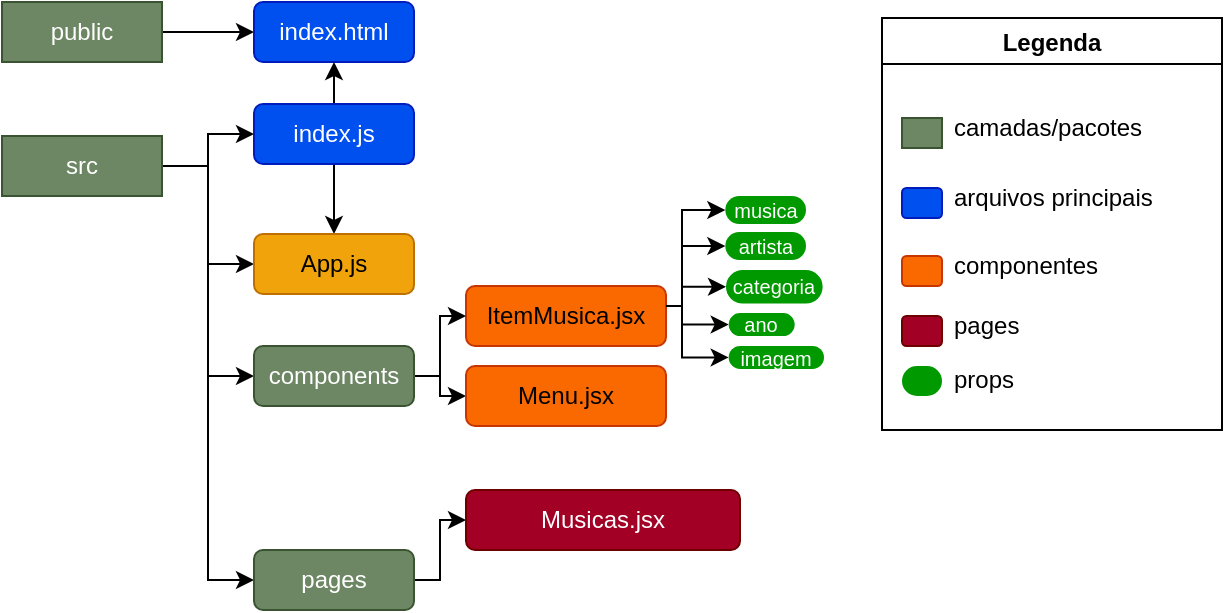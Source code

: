 <mxfile>
    <diagram id="8Cc0NwZecqlzv5SXY3Pg" name="Page-1">
        <mxGraphModel dx="448" dy="365" grid="0" gridSize="10" guides="1" tooltips="1" connect="1" arrows="1" fold="1" page="1" pageScale="1" pageWidth="850" pageHeight="1100" math="0" shadow="0">
            <root>
                <mxCell id="0"/>
                <mxCell id="1" parent="0"/>
                <mxCell id="21" style="edgeStyle=orthogonalEdgeStyle;rounded=0;orthogonalLoop=1;jettySize=auto;html=1;" parent="1" source="2" target="4" edge="1">
                    <mxGeometry relative="1" as="geometry"/>
                </mxCell>
                <mxCell id="2" value="public" style="whiteSpace=wrap;html=1;fillColor=#6d8764;strokeColor=#3A5431;fontColor=#ffffff;" parent="1" vertex="1">
                    <mxGeometry x="20" y="132" width="80" height="30" as="geometry"/>
                </mxCell>
                <mxCell id="22" style="edgeStyle=orthogonalEdgeStyle;rounded=0;orthogonalLoop=1;jettySize=auto;html=1;" parent="1" source="3" target="5" edge="1">
                    <mxGeometry relative="1" as="geometry"/>
                </mxCell>
                <mxCell id="23" style="edgeStyle=orthogonalEdgeStyle;rounded=0;orthogonalLoop=1;jettySize=auto;html=1;entryX=0;entryY=0.5;entryDx=0;entryDy=0;" parent="1" source="3" target="6" edge="1">
                    <mxGeometry relative="1" as="geometry"/>
                </mxCell>
                <mxCell id="146" style="edgeStyle=none;rounded=0;html=1;entryX=0;entryY=0.5;entryDx=0;entryDy=0;" edge="1" parent="1" source="3" target="115">
                    <mxGeometry relative="1" as="geometry">
                        <Array as="points">
                            <mxPoint x="123" y="214"/>
                            <mxPoint x="123" y="260"/>
                            <mxPoint x="123" y="319"/>
                        </Array>
                    </mxGeometry>
                </mxCell>
                <mxCell id="147" style="edgeStyle=none;rounded=0;html=1;entryX=0;entryY=0.5;entryDx=0;entryDy=0;" edge="1" parent="1" source="3" target="116">
                    <mxGeometry relative="1" as="geometry">
                        <Array as="points">
                            <mxPoint x="123" y="214"/>
                            <mxPoint x="123" y="421"/>
                        </Array>
                    </mxGeometry>
                </mxCell>
                <mxCell id="3" value="src" style="whiteSpace=wrap;html=1;fillColor=#6d8764;strokeColor=#3A5431;fontColor=#ffffff;" parent="1" vertex="1">
                    <mxGeometry x="20" y="199" width="80" height="30" as="geometry"/>
                </mxCell>
                <mxCell id="4" value="index.html" style="rounded=1;whiteSpace=wrap;html=1;fillColor=#0050ef;strokeColor=#001DBC;fontColor=#ffffff;" parent="1" vertex="1">
                    <mxGeometry x="146" y="132" width="80" height="30" as="geometry"/>
                </mxCell>
                <mxCell id="24" style="edgeStyle=orthogonalEdgeStyle;rounded=0;orthogonalLoop=1;jettySize=auto;html=1;entryX=0.5;entryY=1;entryDx=0;entryDy=0;" parent="1" source="5" target="4" edge="1">
                    <mxGeometry relative="1" as="geometry"/>
                </mxCell>
                <mxCell id="25" style="edgeStyle=orthogonalEdgeStyle;rounded=0;orthogonalLoop=1;jettySize=auto;html=1;" parent="1" source="5" target="6" edge="1">
                    <mxGeometry relative="1" as="geometry"/>
                </mxCell>
                <mxCell id="5" value="index.js" style="rounded=1;whiteSpace=wrap;html=1;fillColor=#0050ef;strokeColor=#001DBC;fontColor=#ffffff;" parent="1" vertex="1">
                    <mxGeometry x="146" y="183" width="80" height="30" as="geometry"/>
                </mxCell>
                <mxCell id="6" value="App.js" style="rounded=1;whiteSpace=wrap;html=1;fillColor=#f0a30a;strokeColor=#BD7000;fontColor=#000000;" parent="1" vertex="1">
                    <mxGeometry x="146" y="248" width="80" height="30" as="geometry"/>
                </mxCell>
                <mxCell id="11" value="Legenda" style="swimlane;" parent="1" vertex="1">
                    <mxGeometry x="460" y="140" width="170" height="206" as="geometry">
                        <mxRectangle x="490" y="55" width="130" height="23" as="alternateBounds"/>
                    </mxGeometry>
                </mxCell>
                <mxCell id="12" value="" style="whiteSpace=wrap;html=1;fillColor=#6d8764;strokeColor=#3A5431;fontColor=#ffffff;" parent="11" vertex="1">
                    <mxGeometry x="10" y="50" width="20" height="15" as="geometry"/>
                </mxCell>
                <mxCell id="13" value="" style="rounded=1;whiteSpace=wrap;html=1;fillColor=#0050ef;strokeColor=#001DBC;fontColor=#ffffff;" parent="11" vertex="1">
                    <mxGeometry x="10" y="85" width="20" height="15" as="geometry"/>
                </mxCell>
                <mxCell id="15" value="camadas/pacotes" style="text;html=1;align=left;verticalAlign=middle;resizable=0;points=[];autosize=1;strokeColor=none;" parent="11" vertex="1">
                    <mxGeometry x="34" y="45" width="110" height="20" as="geometry"/>
                </mxCell>
                <mxCell id="16" value="arquivos principais" style="text;html=1;align=left;verticalAlign=middle;resizable=0;points=[];autosize=1;strokeColor=none;" parent="11" vertex="1">
                    <mxGeometry x="34" y="80" width="110" height="20" as="geometry"/>
                </mxCell>
                <mxCell id="18" value="componentes" style="text;html=1;align=left;verticalAlign=middle;resizable=0;points=[];autosize=1;strokeColor=none;" parent="11" vertex="1">
                    <mxGeometry x="34" y="114" width="90" height="20" as="geometry"/>
                </mxCell>
                <mxCell id="17" value="" style="rounded=1;whiteSpace=wrap;html=1;fillColor=#fa6800;strokeColor=#C73500;fontColor=#000000;" parent="11" vertex="1">
                    <mxGeometry x="10" y="119" width="20" height="15" as="geometry"/>
                </mxCell>
                <mxCell id="26" value="pages" style="text;html=1;align=left;verticalAlign=middle;resizable=0;points=[];autosize=1;strokeColor=none;" parent="11" vertex="1">
                    <mxGeometry x="34" y="145" width="43" height="18" as="geometry"/>
                </mxCell>
                <mxCell id="27" value="" style="rounded=1;whiteSpace=wrap;html=1;fillColor=#a20025;strokeColor=#6F0000;fontColor=#ffffff;" parent="11" vertex="1">
                    <mxGeometry x="10" y="149" width="20" height="15" as="geometry"/>
                </mxCell>
                <mxCell id="86" value="" style="rounded=1;whiteSpace=wrap;html=1;fillColor=#009900;strokeColor=none;fontColor=#ffffff;arcSize=50;" parent="11" vertex="1">
                    <mxGeometry x="10" y="174" width="20" height="15" as="geometry"/>
                </mxCell>
                <mxCell id="87" value="props" style="text;html=1;align=left;verticalAlign=middle;resizable=0;points=[];autosize=1;strokeColor=none;" parent="11" vertex="1">
                    <mxGeometry x="34" y="172" width="40" height="17" as="geometry"/>
                </mxCell>
                <mxCell id="114" value="ItemMusica.jsx" style="rounded=1;whiteSpace=wrap;html=1;fillColor=#fa6800;strokeColor=#C73500;fontColor=#000000;" vertex="1" parent="1">
                    <mxGeometry x="252" y="274" width="100" height="30" as="geometry"/>
                </mxCell>
                <mxCell id="139" style="edgeStyle=none;rounded=0;html=1;entryX=0;entryY=0.5;entryDx=0;entryDy=0;" edge="1" parent="1" source="115" target="114">
                    <mxGeometry relative="1" as="geometry">
                        <Array as="points">
                            <mxPoint x="239" y="319"/>
                            <mxPoint x="239" y="289"/>
                        </Array>
                    </mxGeometry>
                </mxCell>
                <mxCell id="140" style="edgeStyle=none;rounded=0;html=1;entryX=0;entryY=0.5;entryDx=0;entryDy=0;" edge="1" parent="1" source="115" target="118">
                    <mxGeometry relative="1" as="geometry">
                        <Array as="points">
                            <mxPoint x="239" y="319"/>
                            <mxPoint x="239" y="329"/>
                        </Array>
                    </mxGeometry>
                </mxCell>
                <mxCell id="115" value="components" style="rounded=1;whiteSpace=wrap;html=1;fillColor=#6d8764;strokeColor=#3A5431;fontColor=#ffffff;" vertex="1" parent="1">
                    <mxGeometry x="146" y="304" width="80" height="30" as="geometry"/>
                </mxCell>
                <mxCell id="145" style="edgeStyle=none;rounded=0;html=1;entryX=0;entryY=0.5;entryDx=0;entryDy=0;" edge="1" parent="1" source="116" target="144">
                    <mxGeometry relative="1" as="geometry">
                        <Array as="points">
                            <mxPoint x="239" y="421"/>
                            <mxPoint x="239" y="391"/>
                        </Array>
                    </mxGeometry>
                </mxCell>
                <mxCell id="116" value="pages" style="rounded=1;whiteSpace=wrap;html=1;fillColor=#6d8764;strokeColor=#3A5431;fontColor=#ffffff;" vertex="1" parent="1">
                    <mxGeometry x="146" y="406" width="80" height="30" as="geometry"/>
                </mxCell>
                <mxCell id="118" value="Menu.jsx" style="rounded=1;whiteSpace=wrap;html=1;fillColor=#fa6800;strokeColor=#C73500;fontColor=#000000;" vertex="1" parent="1">
                    <mxGeometry x="252" y="314" width="100" height="30" as="geometry"/>
                </mxCell>
                <mxCell id="120" style="edgeStyle=orthogonalEdgeStyle;rounded=0;orthogonalLoop=1;jettySize=auto;html=1;entryX=0;entryY=0.5;entryDx=0;entryDy=0;" edge="1" parent="1" target="129">
                    <mxGeometry relative="1" as="geometry">
                        <Array as="points">
                            <mxPoint x="360" y="284"/>
                            <mxPoint x="360" y="310"/>
                        </Array>
                        <mxPoint x="352" y="284" as="sourcePoint"/>
                    </mxGeometry>
                </mxCell>
                <mxCell id="121" style="edgeStyle=orthogonalEdgeStyle;rounded=0;orthogonalLoop=1;jettySize=auto;html=1;entryX=0;entryY=0.5;entryDx=0;entryDy=0;" edge="1" parent="1" target="128">
                    <mxGeometry relative="1" as="geometry">
                        <Array as="points">
                            <mxPoint x="360" y="284"/>
                            <mxPoint x="360" y="293"/>
                        </Array>
                        <mxPoint x="352" y="284" as="sourcePoint"/>
                    </mxGeometry>
                </mxCell>
                <mxCell id="122" style="edgeStyle=orthogonalEdgeStyle;rounded=0;orthogonalLoop=1;jettySize=auto;html=1;entryX=0;entryY=0.5;entryDx=0;entryDy=0;" edge="1" parent="1" target="127">
                    <mxGeometry relative="1" as="geometry">
                        <Array as="points">
                            <mxPoint x="360" y="284"/>
                            <mxPoint x="360" y="275"/>
                        </Array>
                        <mxPoint x="352" y="284" as="sourcePoint"/>
                    </mxGeometry>
                </mxCell>
                <mxCell id="123" style="edgeStyle=orthogonalEdgeStyle;rounded=0;orthogonalLoop=1;jettySize=auto;html=1;entryX=0;entryY=0.5;entryDx=0;entryDy=0;" edge="1" parent="1" target="126">
                    <mxGeometry relative="1" as="geometry">
                        <Array as="points">
                            <mxPoint x="360" y="284"/>
                            <mxPoint x="360" y="254"/>
                        </Array>
                        <mxPoint x="352" y="284" as="sourcePoint"/>
                    </mxGeometry>
                </mxCell>
                <mxCell id="124" style="edgeStyle=orthogonalEdgeStyle;rounded=0;orthogonalLoop=1;jettySize=auto;html=1;entryX=0;entryY=0.5;entryDx=0;entryDy=0;" edge="1" parent="1" target="125">
                    <mxGeometry relative="1" as="geometry">
                        <Array as="points">
                            <mxPoint x="360" y="284"/>
                            <mxPoint x="360" y="236"/>
                        </Array>
                        <mxPoint x="352" y="284" as="sourcePoint"/>
                    </mxGeometry>
                </mxCell>
                <mxCell id="125" value="&lt;font style=&quot;font-size: 10px&quot;&gt;musica&lt;/font&gt;" style="rounded=1;whiteSpace=wrap;html=1;fillColor=#009900;strokeColor=none;fontColor=#FFF;arcSize=50;align=center;" vertex="1" parent="1">
                    <mxGeometry x="381.67" y="229" width="40.33" height="14" as="geometry"/>
                </mxCell>
                <mxCell id="126" value="&lt;span style=&quot;font-size: 10px&quot;&gt;artista&lt;/span&gt;" style="rounded=1;whiteSpace=wrap;html=1;fillColor=#009900;strokeColor=none;fontColor=#FFF;arcSize=50;align=center;" vertex="1" parent="1">
                    <mxGeometry x="381.67" y="247" width="40.33" height="14" as="geometry"/>
                </mxCell>
                <mxCell id="127" value="&lt;span style=&quot;font-size: 10px&quot;&gt;categoria&lt;/span&gt;" style="rounded=1;whiteSpace=wrap;html=1;fillColor=#009900;strokeColor=none;fontColor=#FFF;arcSize=50;align=center;" vertex="1" parent="1">
                    <mxGeometry x="382" y="266" width="48.33" height="16.78" as="geometry"/>
                </mxCell>
                <mxCell id="128" value="&lt;span style=&quot;font-size: 10px&quot;&gt;ano&lt;/span&gt;" style="rounded=1;whiteSpace=wrap;html=1;fillColor=#009900;strokeColor=none;fontColor=#FFF;arcSize=50;align=center;" vertex="1" parent="1">
                    <mxGeometry x="383.34" y="287.55" width="33" height="11.45" as="geometry"/>
                </mxCell>
                <mxCell id="129" value="&lt;span style=&quot;font-size: 10px&quot;&gt;imagem&lt;/span&gt;" style="rounded=1;whiteSpace=wrap;html=1;fillColor=#009900;strokeColor=none;fontColor=#FFF;arcSize=50;align=center;" vertex="1" parent="1">
                    <mxGeometry x="383.34" y="304" width="47.66" height="11.45" as="geometry"/>
                </mxCell>
                <mxCell id="144" value="Musicas.jsx" style="rounded=1;whiteSpace=wrap;html=1;fontColor=#ffffff;strokeColor=#6F0000;fillColor=#a20025;" vertex="1" parent="1">
                    <mxGeometry x="252" y="376" width="137" height="30" as="geometry"/>
                </mxCell>
            </root>
        </mxGraphModel>
    </diagram>
</mxfile>